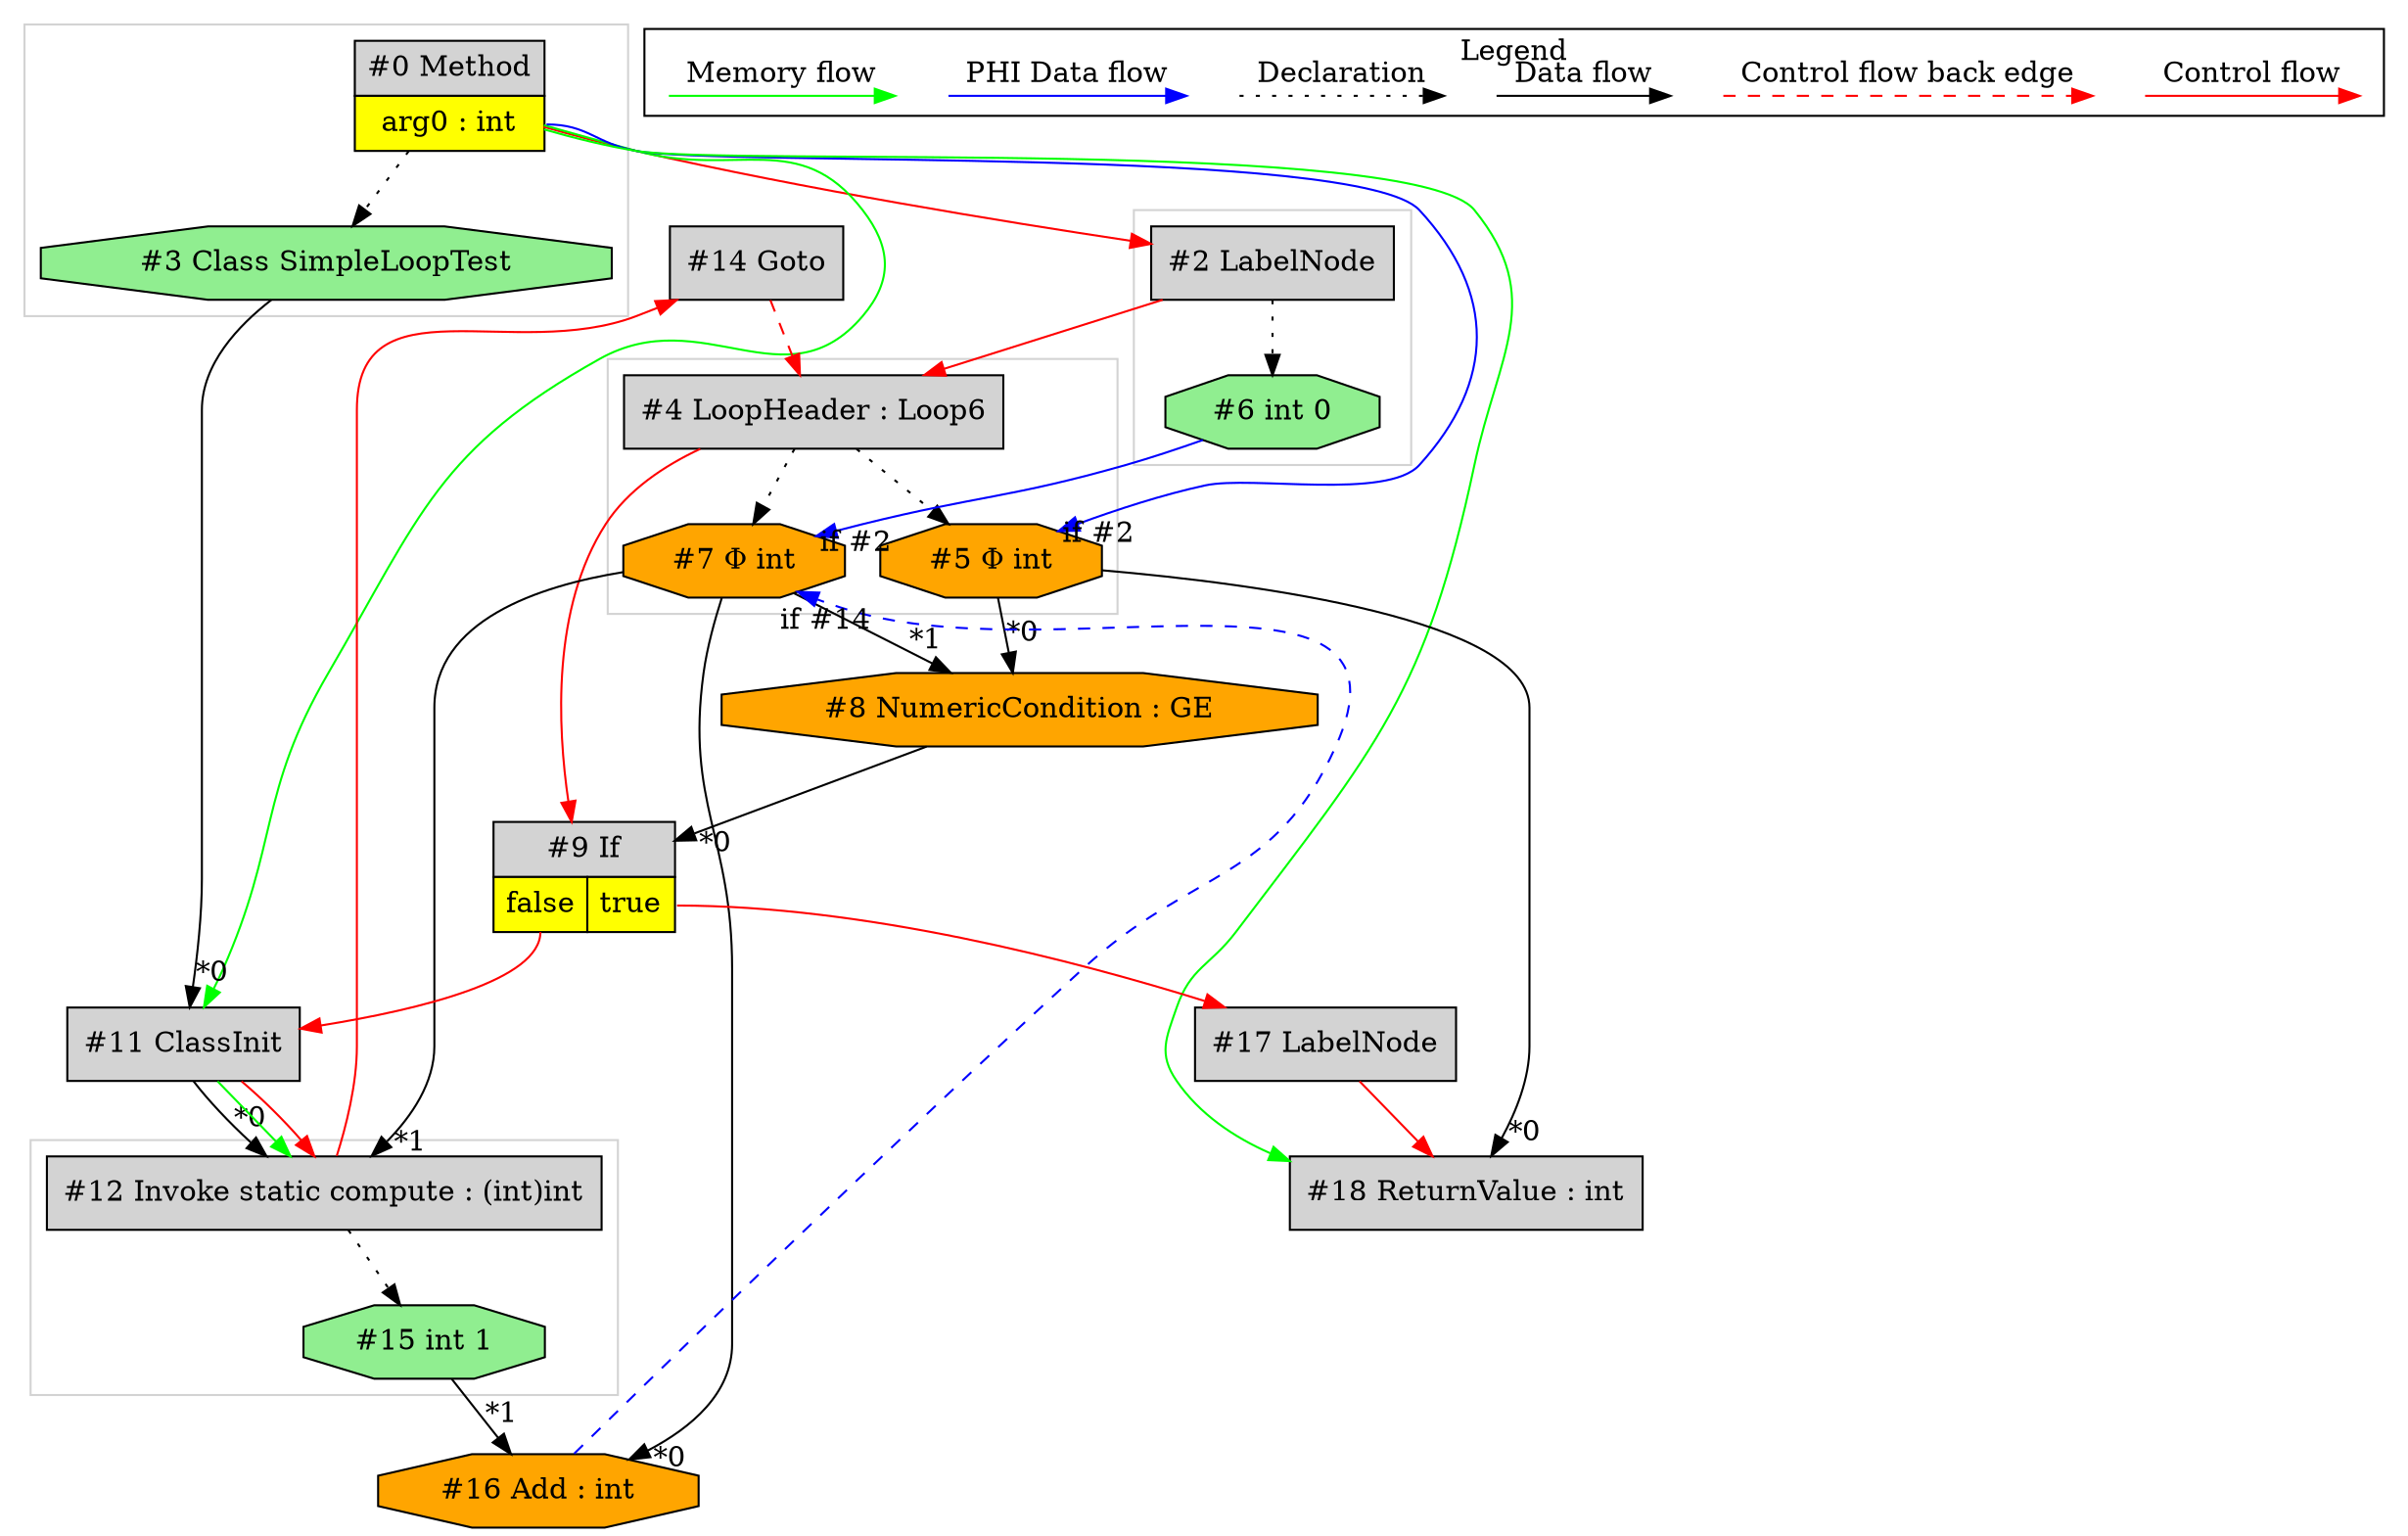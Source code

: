 digraph {
 ordering="in";
 node0[margin="0", label=<<table border="0" cellborder="1" cellspacing="0" cellpadding="5"><tr><td colspan="1">#0 Method</td></tr><tr><td port="prj1" bgcolor="yellow">arg0 : int</td></tr></table>>,shape=none, fillcolor=lightgrey, style=filled];
 node2[label="#2 LabelNode",shape=box, fillcolor=lightgrey, style=filled];
 node0 -> node2[labeldistance=2, color=red, fontcolor=red];
 node4[label="#4 LoopHeader : Loop6",shape=box, fillcolor=lightgrey, style=filled];
 node2 -> node4[labeldistance=2, color=red, fontcolor=red];
 node14 -> node4[labeldistance=2, color=red, fontcolor=red, style=dashed];
 node14[label="#14 Goto",shape=box, fillcolor=lightgrey, style=filled];
 node12 -> node14[labeldistance=2, color=red, fontcolor=red];
 node12[label="#12 Invoke static compute : (int)int",shape=box, fillcolor=lightgrey, style=filled];
 node11 -> node12[headlabel="*0", labeldistance=2];
 node7 -> node12[headlabel="*1", labeldistance=2];
 node11 -> node12[labeldistance=2, color=green, constraint=false];
 node11 -> node12[labeldistance=2, color=red, fontcolor=red];
 node11[label="#11 ClassInit",shape=box, fillcolor=lightgrey, style=filled];
 node3 -> node11[headlabel="*0", labeldistance=2];
 node0 -> node11[labeldistance=2, color=green, constraint=false];
 node9:prj10 -> node11[labeldistance=2, color=red, fontcolor=red];
 node9[margin="0", label=<<table border="0" cellborder="1" cellspacing="0" cellpadding="5"><tr><td colspan="2">#9 If</td></tr><tr><td port="prj10" bgcolor="yellow">false</td><td port="prj13" bgcolor="yellow">true</td></tr></table>>,shape=none, fillcolor=lightgrey, style=filled];
 node8 -> node9[headlabel="*0", labeldistance=2];
 node4 -> node9[labeldistance=2, color=red, fontcolor=red];
 node8[label="#8 NumericCondition : GE",shape=octagon, fillcolor=orange, style=filled];
 node5 -> node8[headlabel="*0", labeldistance=2];
 node7 -> node8[headlabel="*1", labeldistance=2];
 node7[label="#7 Φ int",shape=octagon, fillcolor=orange, style=filled];
 node4 -> node7[style=dotted];
 node6 -> node7[headlabel="if #2", labeldistance=2, color=blue, constraint=false];
 node16 -> node7[headlabel="if #14", labeldistance=2, color=blue, constraint=false, style=dashed];
 node16[label="#16 Add : int",shape=octagon, fillcolor=orange, style=filled];
 node7 -> node16[headlabel="*0", labeldistance=2];
 node15 -> node16[headlabel="*1", labeldistance=2];
 node15[label="#15 int 1",shape=octagon, fillcolor=lightgreen, style=filled];
 node12 -> node15[style=dotted];
 node6[label="#6 int 0",shape=octagon, fillcolor=lightgreen, style=filled];
 node2 -> node6[style=dotted];
 node5[label="#5 Φ int",shape=octagon, fillcolor=orange, style=filled];
 node4 -> node5[style=dotted];
 node0:prj1 -> node5[headlabel="if #2", labeldistance=2, color=blue, constraint=false];
 node18[label="#18 ReturnValue : int",shape=box, fillcolor=lightgrey, style=filled];
 node5 -> node18[headlabel="*0", labeldistance=2];
 node17 -> node18[labeldistance=2, color=red, fontcolor=red];
 node0 -> node18[labeldistance=2, color=green, constraint=false];
 node17[label="#17 LabelNode",shape=box, fillcolor=lightgrey, style=filled];
 node9:prj13 -> node17[labeldistance=2, color=red, fontcolor=red];
 node3[label="#3 Class SimpleLoopTest",shape=octagon, fillcolor=lightgreen, style=filled];
 node0 -> node3[style=dotted];
 subgraph cluster_0 {
  color=lightgray;
  node12;
  node15;
 }
 subgraph cluster_1 {
  color=lightgray;
  node4;
  node5;
  node7;
 }
 subgraph cluster_2 {
  color=lightgray;
  node0;
  node3;
 }
 subgraph cluster_3 {
  color=lightgray;
  node2;
  node6;
 }
 subgraph cluster_000 {
  label = "Legend";
  node [shape=point]
  {
   rank=same;
   c0 [style = invis];
   c1 [style = invis];
   c2 [style = invis];
   c3 [style = invis];
   d0 [style = invis];
   d1 [style = invis];
   d2 [style = invis];
   d3 [style = invis];
   d4 [style = invis];
   d5 [style = invis];
   d6 [style = invis];
   d7 [style = invis];
  }
  c0 -> c1 [label="Control flow", style=solid, color=red]
  c2 -> c3 [label="Control flow back edge", style=dashed, color=red]
  d0 -> d1 [label="Data flow"]
  d2 -> d3 [label="Declaration", style=dotted]
  d4 -> d5 [label="PHI Data flow", color=blue]
  d6 -> d7 [label="Memory flow", color=green]
 }

}
